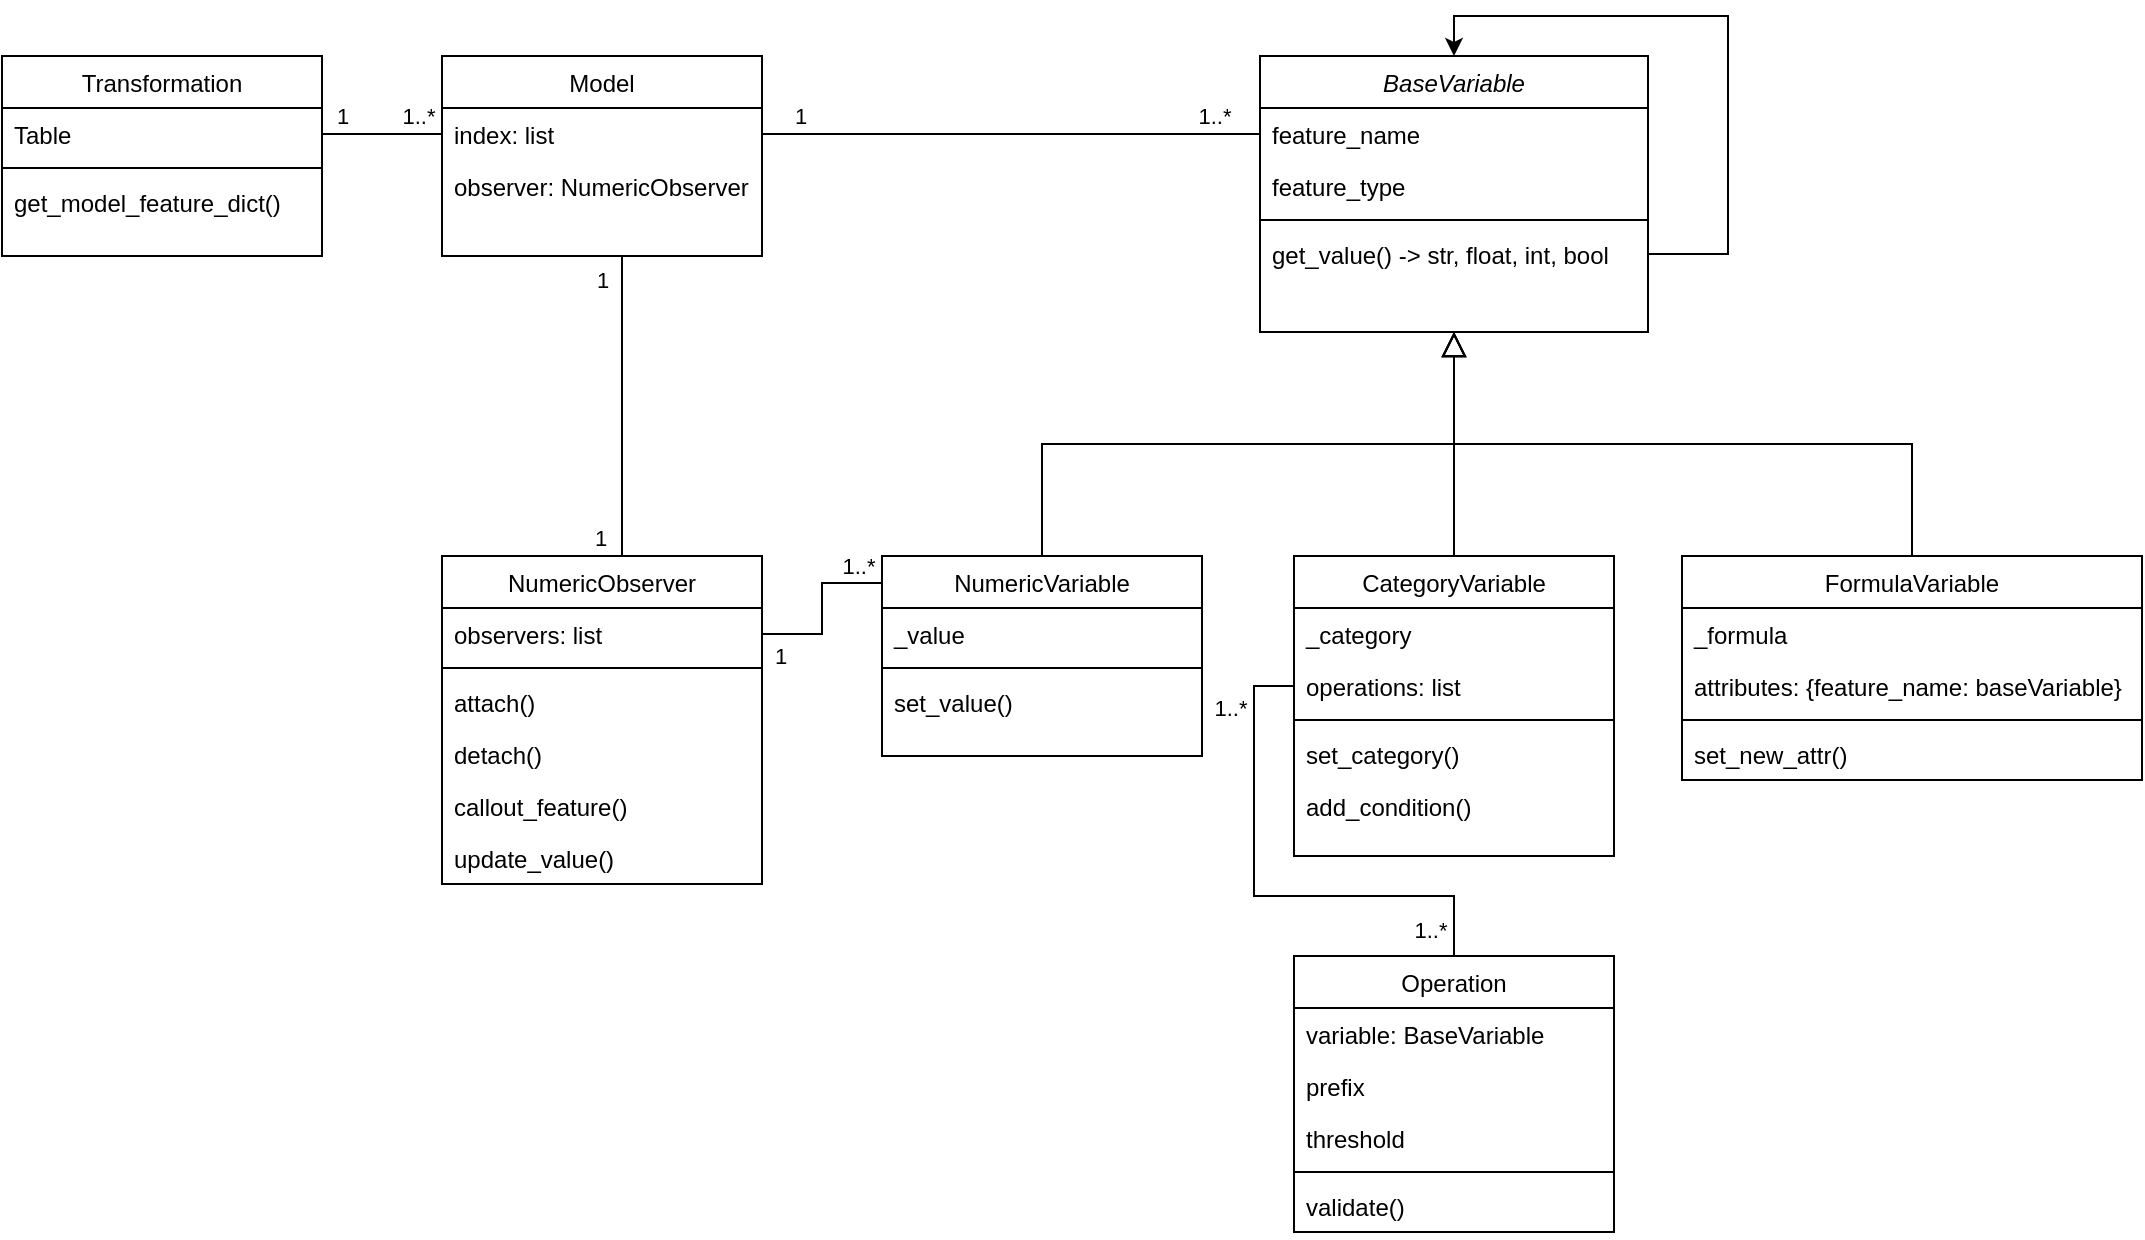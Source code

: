 <mxfile version="21.1.2" type="device">
  <diagram id="C5RBs43oDa-KdzZeNtuy" name="Page-1">
    <mxGraphModel dx="2034" dy="704" grid="1" gridSize="10" guides="1" tooltips="1" connect="1" arrows="1" fold="1" page="1" pageScale="1" pageWidth="827" pageHeight="1169" math="0" shadow="0">
      <root>
        <mxCell id="WIyWlLk6GJQsqaUBKTNV-0" />
        <mxCell id="WIyWlLk6GJQsqaUBKTNV-1" parent="WIyWlLk6GJQsqaUBKTNV-0" />
        <mxCell id="zkfFHV4jXpPFQw0GAbJ--0" value="BaseVariable" style="swimlane;fontStyle=2;align=center;verticalAlign=top;childLayout=stackLayout;horizontal=1;startSize=26;horizontalStack=0;resizeParent=1;resizeLast=0;collapsible=1;marginBottom=0;rounded=0;shadow=0;strokeWidth=1;" parent="WIyWlLk6GJQsqaUBKTNV-1" vertex="1">
          <mxGeometry x="309" y="110" width="194" height="138" as="geometry">
            <mxRectangle x="230" y="140" width="160" height="26" as="alternateBounds" />
          </mxGeometry>
        </mxCell>
        <mxCell id="zkfFHV4jXpPFQw0GAbJ--1" value="feature_name" style="text;align=left;verticalAlign=top;spacingLeft=4;spacingRight=4;overflow=hidden;rotatable=0;points=[[0,0.5],[1,0.5]];portConstraint=eastwest;" parent="zkfFHV4jXpPFQw0GAbJ--0" vertex="1">
          <mxGeometry y="26" width="194" height="26" as="geometry" />
        </mxCell>
        <mxCell id="zkfFHV4jXpPFQw0GAbJ--2" value="feature_type" style="text;align=left;verticalAlign=top;spacingLeft=4;spacingRight=4;overflow=hidden;rotatable=0;points=[[0,0.5],[1,0.5]];portConstraint=eastwest;rounded=0;shadow=0;html=0;" parent="zkfFHV4jXpPFQw0GAbJ--0" vertex="1">
          <mxGeometry y="52" width="194" height="26" as="geometry" />
        </mxCell>
        <mxCell id="zkfFHV4jXpPFQw0GAbJ--4" value="" style="line;html=1;strokeWidth=1;align=left;verticalAlign=middle;spacingTop=-1;spacingLeft=3;spacingRight=3;rotatable=0;labelPosition=right;points=[];portConstraint=eastwest;" parent="zkfFHV4jXpPFQw0GAbJ--0" vertex="1">
          <mxGeometry y="78" width="194" height="8" as="geometry" />
        </mxCell>
        <mxCell id="2GVr96M68hEXO8cLdu5P-0" style="edgeStyle=orthogonalEdgeStyle;rounded=0;orthogonalLoop=1;jettySize=auto;html=1;entryX=0.5;entryY=0;entryDx=0;entryDy=0;" edge="1" parent="zkfFHV4jXpPFQw0GAbJ--0" source="zkfFHV4jXpPFQw0GAbJ--5" target="zkfFHV4jXpPFQw0GAbJ--0">
          <mxGeometry relative="1" as="geometry">
            <Array as="points">
              <mxPoint x="234" y="99" />
              <mxPoint x="234" y="-20" />
              <mxPoint x="97" y="-20" />
            </Array>
          </mxGeometry>
        </mxCell>
        <mxCell id="zkfFHV4jXpPFQw0GAbJ--5" value="get_value() -&gt; str, float, int, bool" style="text;align=left;verticalAlign=top;spacingLeft=4;spacingRight=4;overflow=hidden;rotatable=0;points=[[0,0.5],[1,0.5]];portConstraint=eastwest;" parent="zkfFHV4jXpPFQw0GAbJ--0" vertex="1">
          <mxGeometry y="86" width="194" height="26" as="geometry" />
        </mxCell>
        <mxCell id="zkfFHV4jXpPFQw0GAbJ--6" value="NumericVariable" style="swimlane;fontStyle=0;align=center;verticalAlign=top;childLayout=stackLayout;horizontal=1;startSize=26;horizontalStack=0;resizeParent=1;resizeLast=0;collapsible=1;marginBottom=0;rounded=0;shadow=0;strokeWidth=1;" parent="WIyWlLk6GJQsqaUBKTNV-1" vertex="1">
          <mxGeometry x="120" y="360" width="160" height="100" as="geometry">
            <mxRectangle x="130" y="380" width="160" height="26" as="alternateBounds" />
          </mxGeometry>
        </mxCell>
        <mxCell id="zkfFHV4jXpPFQw0GAbJ--7" value="_value" style="text;align=left;verticalAlign=top;spacingLeft=4;spacingRight=4;overflow=hidden;rotatable=0;points=[[0,0.5],[1,0.5]];portConstraint=eastwest;" parent="zkfFHV4jXpPFQw0GAbJ--6" vertex="1">
          <mxGeometry y="26" width="160" height="26" as="geometry" />
        </mxCell>
        <mxCell id="zkfFHV4jXpPFQw0GAbJ--9" value="" style="line;html=1;strokeWidth=1;align=left;verticalAlign=middle;spacingTop=-1;spacingLeft=3;spacingRight=3;rotatable=0;labelPosition=right;points=[];portConstraint=eastwest;" parent="zkfFHV4jXpPFQw0GAbJ--6" vertex="1">
          <mxGeometry y="52" width="160" height="8" as="geometry" />
        </mxCell>
        <mxCell id="zkfFHV4jXpPFQw0GAbJ--10" value="set_value()" style="text;align=left;verticalAlign=top;spacingLeft=4;spacingRight=4;overflow=hidden;rotatable=0;points=[[0,0.5],[1,0.5]];portConstraint=eastwest;fontStyle=0" parent="zkfFHV4jXpPFQw0GAbJ--6" vertex="1">
          <mxGeometry y="60" width="160" height="26" as="geometry" />
        </mxCell>
        <mxCell id="zkfFHV4jXpPFQw0GAbJ--12" value="" style="endArrow=block;endSize=10;endFill=0;shadow=0;strokeWidth=1;rounded=0;edgeStyle=elbowEdgeStyle;elbow=vertical;" parent="WIyWlLk6GJQsqaUBKTNV-1" source="zkfFHV4jXpPFQw0GAbJ--6" target="zkfFHV4jXpPFQw0GAbJ--0" edge="1">
          <mxGeometry width="160" relative="1" as="geometry">
            <mxPoint x="200" y="203" as="sourcePoint" />
            <mxPoint x="200" y="203" as="targetPoint" />
          </mxGeometry>
        </mxCell>
        <mxCell id="zkfFHV4jXpPFQw0GAbJ--13" value="FormulaVariable" style="swimlane;fontStyle=0;align=center;verticalAlign=top;childLayout=stackLayout;horizontal=1;startSize=26;horizontalStack=0;resizeParent=1;resizeLast=0;collapsible=1;marginBottom=0;rounded=0;shadow=0;strokeWidth=1;" parent="WIyWlLk6GJQsqaUBKTNV-1" vertex="1">
          <mxGeometry x="520" y="360" width="230" height="112" as="geometry">
            <mxRectangle x="340" y="380" width="170" height="26" as="alternateBounds" />
          </mxGeometry>
        </mxCell>
        <mxCell id="zkfFHV4jXpPFQw0GAbJ--14" value="_formula" style="text;align=left;verticalAlign=top;spacingLeft=4;spacingRight=4;overflow=hidden;rotatable=0;points=[[0,0.5],[1,0.5]];portConstraint=eastwest;" parent="zkfFHV4jXpPFQw0GAbJ--13" vertex="1">
          <mxGeometry y="26" width="230" height="26" as="geometry" />
        </mxCell>
        <mxCell id="j1bZDJrkU78nbK2PVOIy-35" value="attributes: {feature_name: baseVariable}" style="text;align=left;verticalAlign=top;spacingLeft=4;spacingRight=4;overflow=hidden;rotatable=0;points=[[0,0.5],[1,0.5]];portConstraint=eastwest;" parent="zkfFHV4jXpPFQw0GAbJ--13" vertex="1">
          <mxGeometry y="52" width="230" height="26" as="geometry" />
        </mxCell>
        <mxCell id="zkfFHV4jXpPFQw0GAbJ--15" value="" style="line;html=1;strokeWidth=1;align=left;verticalAlign=middle;spacingTop=-1;spacingLeft=3;spacingRight=3;rotatable=0;labelPosition=right;points=[];portConstraint=eastwest;" parent="zkfFHV4jXpPFQw0GAbJ--13" vertex="1">
          <mxGeometry y="78" width="230" height="8" as="geometry" />
        </mxCell>
        <mxCell id="j1bZDJrkU78nbK2PVOIy-36" value="set_new_attr()" style="text;align=left;verticalAlign=top;spacingLeft=4;spacingRight=4;overflow=hidden;rotatable=0;points=[[0,0.5],[1,0.5]];portConstraint=eastwest;" parent="zkfFHV4jXpPFQw0GAbJ--13" vertex="1">
          <mxGeometry y="86" width="230" height="26" as="geometry" />
        </mxCell>
        <mxCell id="zkfFHV4jXpPFQw0GAbJ--16" value="" style="endArrow=block;endSize=10;endFill=0;shadow=0;strokeWidth=1;rounded=0;edgeStyle=elbowEdgeStyle;elbow=vertical;" parent="WIyWlLk6GJQsqaUBKTNV-1" source="zkfFHV4jXpPFQw0GAbJ--13" target="zkfFHV4jXpPFQw0GAbJ--0" edge="1">
          <mxGeometry width="160" relative="1" as="geometry">
            <mxPoint x="210" y="373" as="sourcePoint" />
            <mxPoint x="310" y="271" as="targetPoint" />
            <Array as="points">
              <mxPoint x="406" y="304" />
              <mxPoint x="406" y="300" />
              <mxPoint x="450" y="300" />
              <mxPoint x="406" y="280" />
              <mxPoint x="300" y="304" />
            </Array>
          </mxGeometry>
        </mxCell>
        <mxCell id="zkfFHV4jXpPFQw0GAbJ--17" value="Transformation" style="swimlane;fontStyle=0;align=center;verticalAlign=top;childLayout=stackLayout;horizontal=1;startSize=26;horizontalStack=0;resizeParent=1;resizeLast=0;collapsible=1;marginBottom=0;rounded=0;shadow=0;strokeWidth=1;" parent="WIyWlLk6GJQsqaUBKTNV-1" vertex="1">
          <mxGeometry x="-320" y="110" width="160" height="100" as="geometry">
            <mxRectangle x="550" y="140" width="160" height="26" as="alternateBounds" />
          </mxGeometry>
        </mxCell>
        <mxCell id="zkfFHV4jXpPFQw0GAbJ--18" value="Table" style="text;align=left;verticalAlign=top;spacingLeft=4;spacingRight=4;overflow=hidden;rotatable=0;points=[[0,0.5],[1,0.5]];portConstraint=eastwest;" parent="zkfFHV4jXpPFQw0GAbJ--17" vertex="1">
          <mxGeometry y="26" width="160" height="26" as="geometry" />
        </mxCell>
        <mxCell id="zkfFHV4jXpPFQw0GAbJ--23" value="" style="line;html=1;strokeWidth=1;align=left;verticalAlign=middle;spacingTop=-1;spacingLeft=3;spacingRight=3;rotatable=0;labelPosition=right;points=[];portConstraint=eastwest;" parent="zkfFHV4jXpPFQw0GAbJ--17" vertex="1">
          <mxGeometry y="52" width="160" height="8" as="geometry" />
        </mxCell>
        <mxCell id="zkfFHV4jXpPFQw0GAbJ--24" value="get_model_feature_dict()" style="text;align=left;verticalAlign=top;spacingLeft=4;spacingRight=4;overflow=hidden;rotatable=0;points=[[0,0.5],[1,0.5]];portConstraint=eastwest;" parent="zkfFHV4jXpPFQw0GAbJ--17" vertex="1">
          <mxGeometry y="60" width="160" height="26" as="geometry" />
        </mxCell>
        <mxCell id="j1bZDJrkU78nbK2PVOIy-3" style="edgeStyle=elbowEdgeStyle;rounded=0;orthogonalLoop=1;jettySize=auto;html=1;endSize=10;elbow=vertical;endArrow=block;endFill=0;entryX=0.5;entryY=1;entryDx=0;entryDy=0;" parent="WIyWlLk6GJQsqaUBKTNV-1" source="j1bZDJrkU78nbK2PVOIy-0" target="zkfFHV4jXpPFQw0GAbJ--0" edge="1">
          <mxGeometry relative="1" as="geometry">
            <mxPoint x="420" y="248" as="targetPoint" />
            <Array as="points">
              <mxPoint x="406" y="330" />
            </Array>
          </mxGeometry>
        </mxCell>
        <mxCell id="j1bZDJrkU78nbK2PVOIy-0" value="CategoryVariable" style="swimlane;fontStyle=0;align=center;verticalAlign=top;childLayout=stackLayout;horizontal=1;startSize=26;horizontalStack=0;resizeParent=1;resizeLast=0;collapsible=1;marginBottom=0;rounded=0;shadow=0;strokeWidth=1;" parent="WIyWlLk6GJQsqaUBKTNV-1" vertex="1">
          <mxGeometry x="326" y="360" width="160" height="150" as="geometry">
            <mxRectangle x="340" y="380" width="170" height="26" as="alternateBounds" />
          </mxGeometry>
        </mxCell>
        <mxCell id="j1bZDJrkU78nbK2PVOIy-1" value="_category" style="text;align=left;verticalAlign=top;spacingLeft=4;spacingRight=4;overflow=hidden;rotatable=0;points=[[0,0.5],[1,0.5]];portConstraint=eastwest;" parent="j1bZDJrkU78nbK2PVOIy-0" vertex="1">
          <mxGeometry y="26" width="160" height="26" as="geometry" />
        </mxCell>
        <mxCell id="j1bZDJrkU78nbK2PVOIy-26" value="operations: list" style="text;align=left;verticalAlign=top;spacingLeft=4;spacingRight=4;overflow=hidden;rotatable=0;points=[[0,0.5],[1,0.5]];portConstraint=eastwest;" parent="j1bZDJrkU78nbK2PVOIy-0" vertex="1">
          <mxGeometry y="52" width="160" height="26" as="geometry" />
        </mxCell>
        <mxCell id="j1bZDJrkU78nbK2PVOIy-2" value="" style="line;html=1;strokeWidth=1;align=left;verticalAlign=middle;spacingTop=-1;spacingLeft=3;spacingRight=3;rotatable=0;labelPosition=right;points=[];portConstraint=eastwest;" parent="j1bZDJrkU78nbK2PVOIy-0" vertex="1">
          <mxGeometry y="78" width="160" height="8" as="geometry" />
        </mxCell>
        <mxCell id="j1bZDJrkU78nbK2PVOIy-28" value="set_category()" style="text;align=left;verticalAlign=top;spacingLeft=4;spacingRight=4;overflow=hidden;rotatable=0;points=[[0,0.5],[1,0.5]];portConstraint=eastwest;" parent="j1bZDJrkU78nbK2PVOIy-0" vertex="1">
          <mxGeometry y="86" width="160" height="26" as="geometry" />
        </mxCell>
        <mxCell id="j1bZDJrkU78nbK2PVOIy-27" value="add_condition()" style="text;align=left;verticalAlign=top;spacingLeft=4;spacingRight=4;overflow=hidden;rotatable=0;points=[[0,0.5],[1,0.5]];portConstraint=eastwest;" parent="j1bZDJrkU78nbK2PVOIy-0" vertex="1">
          <mxGeometry y="112" width="160" height="26" as="geometry" />
        </mxCell>
        <mxCell id="j1bZDJrkU78nbK2PVOIy-15" value="" style="edgeStyle=orthogonalEdgeStyle;rounded=0;orthogonalLoop=1;jettySize=auto;html=1;endArrow=none;endFill=0;" parent="WIyWlLk6GJQsqaUBKTNV-1" source="j1bZDJrkU78nbK2PVOIy-5" target="j1bZDJrkU78nbK2PVOIy-12" edge="1">
          <mxGeometry relative="1" as="geometry">
            <Array as="points">
              <mxPoint x="-10" y="230" />
              <mxPoint x="-10" y="230" />
            </Array>
          </mxGeometry>
        </mxCell>
        <mxCell id="j1bZDJrkU78nbK2PVOIy-18" value="1" style="edgeLabel;html=1;align=center;verticalAlign=middle;resizable=0;points=[];" parent="j1bZDJrkU78nbK2PVOIy-15" vertex="1" connectable="0">
          <mxGeometry x="-0.907" y="2" relative="1" as="geometry">
            <mxPoint x="-12" y="5" as="offset" />
          </mxGeometry>
        </mxCell>
        <mxCell id="j1bZDJrkU78nbK2PVOIy-5" value="Model" style="swimlane;fontStyle=0;align=center;verticalAlign=top;childLayout=stackLayout;horizontal=1;startSize=26;horizontalStack=0;resizeParent=1;resizeLast=0;collapsible=1;marginBottom=0;rounded=0;shadow=0;strokeWidth=1;" parent="WIyWlLk6GJQsqaUBKTNV-1" vertex="1">
          <mxGeometry x="-100" y="110" width="160" height="100" as="geometry">
            <mxRectangle x="550" y="140" width="160" height="26" as="alternateBounds" />
          </mxGeometry>
        </mxCell>
        <mxCell id="j1bZDJrkU78nbK2PVOIy-6" value="index: list" style="text;align=left;verticalAlign=top;spacingLeft=4;spacingRight=4;overflow=hidden;rotatable=0;points=[[0,0.5],[1,0.5]];portConstraint=eastwest;" parent="j1bZDJrkU78nbK2PVOIy-5" vertex="1">
          <mxGeometry y="26" width="160" height="26" as="geometry" />
        </mxCell>
        <mxCell id="j1bZDJrkU78nbK2PVOIy-9" value="observer: NumericObserver" style="text;align=left;verticalAlign=top;spacingLeft=4;spacingRight=4;overflow=hidden;rotatable=0;points=[[0,0.5],[1,0.5]];portConstraint=eastwest;" parent="j1bZDJrkU78nbK2PVOIy-5" vertex="1">
          <mxGeometry y="52" width="160" height="26" as="geometry" />
        </mxCell>
        <mxCell id="j1bZDJrkU78nbK2PVOIy-10" style="edgeStyle=orthogonalEdgeStyle;rounded=0;orthogonalLoop=1;jettySize=auto;html=1;entryX=0;entryY=0.5;entryDx=0;entryDy=0;endArrow=none;endFill=0;" parent="WIyWlLk6GJQsqaUBKTNV-1" source="j1bZDJrkU78nbK2PVOIy-6" target="zkfFHV4jXpPFQw0GAbJ--1" edge="1">
          <mxGeometry relative="1" as="geometry" />
        </mxCell>
        <mxCell id="j1bZDJrkU78nbK2PVOIy-16" value="1" style="edgeLabel;html=1;align=center;verticalAlign=middle;resizable=0;points=[];" parent="j1bZDJrkU78nbK2PVOIy-10" vertex="1" connectable="0">
          <mxGeometry x="-0.827" y="-1" relative="1" as="geometry">
            <mxPoint x="-3" y="-10" as="offset" />
          </mxGeometry>
        </mxCell>
        <mxCell id="j1bZDJrkU78nbK2PVOIy-17" value="1..*" style="edgeLabel;html=1;align=center;verticalAlign=middle;resizable=0;points=[];" parent="j1bZDJrkU78nbK2PVOIy-10" vertex="1" connectable="0">
          <mxGeometry x="0.81" relative="1" as="geometry">
            <mxPoint y="-9" as="offset" />
          </mxGeometry>
        </mxCell>
        <mxCell id="j1bZDJrkU78nbK2PVOIy-11" style="edgeStyle=orthogonalEdgeStyle;rounded=0;orthogonalLoop=1;jettySize=auto;html=1;exitX=1;exitY=0.5;exitDx=0;exitDy=0;entryX=0;entryY=0.5;entryDx=0;entryDy=0;endArrow=none;endFill=0;" parent="WIyWlLk6GJQsqaUBKTNV-1" source="zkfFHV4jXpPFQw0GAbJ--18" target="j1bZDJrkU78nbK2PVOIy-6" edge="1">
          <mxGeometry relative="1" as="geometry" />
        </mxCell>
        <mxCell id="j1bZDJrkU78nbK2PVOIy-20" value="1" style="edgeLabel;html=1;align=center;verticalAlign=middle;resizable=0;points=[];" parent="j1bZDJrkU78nbK2PVOIy-11" vertex="1" connectable="0">
          <mxGeometry relative="1" as="geometry">
            <mxPoint x="-20" y="-9" as="offset" />
          </mxGeometry>
        </mxCell>
        <mxCell id="j1bZDJrkU78nbK2PVOIy-22" value="1..*" style="edgeLabel;html=1;align=center;verticalAlign=middle;resizable=0;points=[];" parent="j1bZDJrkU78nbK2PVOIy-11" vertex="1" connectable="0">
          <mxGeometry x="0.603" y="1" relative="1" as="geometry">
            <mxPoint y="-8" as="offset" />
          </mxGeometry>
        </mxCell>
        <mxCell id="j1bZDJrkU78nbK2PVOIy-12" value="NumericObserver" style="swimlane;fontStyle=0;align=center;verticalAlign=top;childLayout=stackLayout;horizontal=1;startSize=26;horizontalStack=0;resizeParent=1;resizeLast=0;collapsible=1;marginBottom=0;rounded=0;shadow=0;strokeWidth=1;" parent="WIyWlLk6GJQsqaUBKTNV-1" vertex="1">
          <mxGeometry x="-100" y="360" width="160" height="164" as="geometry">
            <mxRectangle x="550" y="140" width="160" height="26" as="alternateBounds" />
          </mxGeometry>
        </mxCell>
        <mxCell id="j1bZDJrkU78nbK2PVOIy-13" value="observers: list" style="text;align=left;verticalAlign=top;spacingLeft=4;spacingRight=4;overflow=hidden;rotatable=0;points=[[0,0.5],[1,0.5]];portConstraint=eastwest;" parent="j1bZDJrkU78nbK2PVOIy-12" vertex="1">
          <mxGeometry y="26" width="160" height="26" as="geometry" />
        </mxCell>
        <mxCell id="j1bZDJrkU78nbK2PVOIy-37" value="" style="line;html=1;strokeWidth=1;align=left;verticalAlign=middle;spacingTop=-1;spacingLeft=3;spacingRight=3;rotatable=0;labelPosition=right;points=[];portConstraint=eastwest;" parent="j1bZDJrkU78nbK2PVOIy-12" vertex="1">
          <mxGeometry y="52" width="160" height="8" as="geometry" />
        </mxCell>
        <mxCell id="j1bZDJrkU78nbK2PVOIy-38" value="attach()" style="text;align=left;verticalAlign=top;spacingLeft=4;spacingRight=4;overflow=hidden;rotatable=0;points=[[0,0.5],[1,0.5]];portConstraint=eastwest;" parent="j1bZDJrkU78nbK2PVOIy-12" vertex="1">
          <mxGeometry y="60" width="160" height="26" as="geometry" />
        </mxCell>
        <mxCell id="j1bZDJrkU78nbK2PVOIy-39" value="detach()" style="text;align=left;verticalAlign=top;spacingLeft=4;spacingRight=4;overflow=hidden;rotatable=0;points=[[0,0.5],[1,0.5]];portConstraint=eastwest;" parent="j1bZDJrkU78nbK2PVOIy-12" vertex="1">
          <mxGeometry y="86" width="160" height="26" as="geometry" />
        </mxCell>
        <mxCell id="j1bZDJrkU78nbK2PVOIy-40" value="callout_feature()" style="text;align=left;verticalAlign=top;spacingLeft=4;spacingRight=4;overflow=hidden;rotatable=0;points=[[0,0.5],[1,0.5]];portConstraint=eastwest;" parent="j1bZDJrkU78nbK2PVOIy-12" vertex="1">
          <mxGeometry y="112" width="160" height="26" as="geometry" />
        </mxCell>
        <mxCell id="j1bZDJrkU78nbK2PVOIy-41" value="update_value()" style="text;align=left;verticalAlign=top;spacingLeft=4;spacingRight=4;overflow=hidden;rotatable=0;points=[[0,0.5],[1,0.5]];portConstraint=eastwest;" parent="j1bZDJrkU78nbK2PVOIy-12" vertex="1">
          <mxGeometry y="138" width="160" height="26" as="geometry" />
        </mxCell>
        <mxCell id="j1bZDJrkU78nbK2PVOIy-19" value="1" style="edgeLabel;html=1;align=center;verticalAlign=middle;resizable=0;points=[];" parent="WIyWlLk6GJQsqaUBKTNV-1" vertex="1" connectable="0">
          <mxGeometry x="-9.963" y="231.667" as="geometry">
            <mxPoint x="-11" y="119" as="offset" />
          </mxGeometry>
        </mxCell>
        <mxCell id="j1bZDJrkU78nbK2PVOIy-23" value="Operation" style="swimlane;fontStyle=0;align=center;verticalAlign=top;childLayout=stackLayout;horizontal=1;startSize=26;horizontalStack=0;resizeParent=1;resizeLast=0;collapsible=1;marginBottom=0;rounded=0;shadow=0;strokeWidth=1;" parent="WIyWlLk6GJQsqaUBKTNV-1" vertex="1">
          <mxGeometry x="326" y="560" width="160" height="138" as="geometry">
            <mxRectangle x="340" y="380" width="170" height="26" as="alternateBounds" />
          </mxGeometry>
        </mxCell>
        <mxCell id="j1bZDJrkU78nbK2PVOIy-24" value="variable: BaseVariable" style="text;align=left;verticalAlign=top;spacingLeft=4;spacingRight=4;overflow=hidden;rotatable=0;points=[[0,0.5],[1,0.5]];portConstraint=eastwest;" parent="j1bZDJrkU78nbK2PVOIy-23" vertex="1">
          <mxGeometry y="26" width="160" height="26" as="geometry" />
        </mxCell>
        <mxCell id="j1bZDJrkU78nbK2PVOIy-29" value="prefix" style="text;align=left;verticalAlign=top;spacingLeft=4;spacingRight=4;overflow=hidden;rotatable=0;points=[[0,0.5],[1,0.5]];portConstraint=eastwest;" parent="j1bZDJrkU78nbK2PVOIy-23" vertex="1">
          <mxGeometry y="52" width="160" height="26" as="geometry" />
        </mxCell>
        <mxCell id="j1bZDJrkU78nbK2PVOIy-30" value="threshold" style="text;align=left;verticalAlign=top;spacingLeft=4;spacingRight=4;overflow=hidden;rotatable=0;points=[[0,0.5],[1,0.5]];portConstraint=eastwest;" parent="j1bZDJrkU78nbK2PVOIy-23" vertex="1">
          <mxGeometry y="78" width="160" height="26" as="geometry" />
        </mxCell>
        <mxCell id="j1bZDJrkU78nbK2PVOIy-25" value="" style="line;html=1;strokeWidth=1;align=left;verticalAlign=middle;spacingTop=-1;spacingLeft=3;spacingRight=3;rotatable=0;labelPosition=right;points=[];portConstraint=eastwest;" parent="j1bZDJrkU78nbK2PVOIy-23" vertex="1">
          <mxGeometry y="104" width="160" height="8" as="geometry" />
        </mxCell>
        <mxCell id="j1bZDJrkU78nbK2PVOIy-34" value="validate()" style="text;align=left;verticalAlign=top;spacingLeft=4;spacingRight=4;overflow=hidden;rotatable=0;points=[[0,0.5],[1,0.5]];portConstraint=eastwest;" parent="j1bZDJrkU78nbK2PVOIy-23" vertex="1">
          <mxGeometry y="112" width="160" height="26" as="geometry" />
        </mxCell>
        <mxCell id="j1bZDJrkU78nbK2PVOIy-31" style="edgeStyle=orthogonalEdgeStyle;rounded=0;orthogonalLoop=1;jettySize=auto;html=1;endArrow=none;endFill=0;" parent="WIyWlLk6GJQsqaUBKTNV-1" source="j1bZDJrkU78nbK2PVOIy-26" target="j1bZDJrkU78nbK2PVOIy-23" edge="1">
          <mxGeometry relative="1" as="geometry">
            <Array as="points">
              <mxPoint x="306" y="425" />
              <mxPoint x="306" y="530" />
              <mxPoint x="406" y="530" />
            </Array>
          </mxGeometry>
        </mxCell>
        <mxCell id="j1bZDJrkU78nbK2PVOIy-32" value="1..*" style="edgeLabel;html=1;align=center;verticalAlign=middle;resizable=0;points=[];" parent="j1bZDJrkU78nbK2PVOIy-31" vertex="1" connectable="0">
          <mxGeometry x="-0.786" y="-1" relative="1" as="geometry">
            <mxPoint x="-11" y="3" as="offset" />
          </mxGeometry>
        </mxCell>
        <mxCell id="j1bZDJrkU78nbK2PVOIy-33" value="1..*" style="edgeLabel;html=1;align=center;verticalAlign=middle;resizable=0;points=[];" parent="j1bZDJrkU78nbK2PVOIy-31" vertex="1" connectable="0">
          <mxGeometry x="0.872" relative="1" as="geometry">
            <mxPoint x="-12" y="3" as="offset" />
          </mxGeometry>
        </mxCell>
        <mxCell id="j1bZDJrkU78nbK2PVOIy-42" style="edgeStyle=orthogonalEdgeStyle;rounded=0;orthogonalLoop=1;jettySize=auto;html=1;entryX=0;entryY=0.135;entryDx=0;entryDy=0;entryPerimeter=0;endArrow=none;endFill=0;" parent="WIyWlLk6GJQsqaUBKTNV-1" source="j1bZDJrkU78nbK2PVOIy-13" target="zkfFHV4jXpPFQw0GAbJ--6" edge="1">
          <mxGeometry relative="1" as="geometry" />
        </mxCell>
        <mxCell id="j1bZDJrkU78nbK2PVOIy-43" value="1" style="edgeLabel;html=1;align=center;verticalAlign=middle;resizable=0;points=[];" parent="j1bZDJrkU78nbK2PVOIy-42" vertex="1" connectable="0">
          <mxGeometry x="-0.795" relative="1" as="geometry">
            <mxPoint y="11" as="offset" />
          </mxGeometry>
        </mxCell>
        <mxCell id="j1bZDJrkU78nbK2PVOIy-44" value="1..*" style="edgeLabel;html=1;align=center;verticalAlign=middle;resizable=0;points=[];" parent="j1bZDJrkU78nbK2PVOIy-42" vertex="1" connectable="0">
          <mxGeometry x="0.786" relative="1" as="geometry">
            <mxPoint x="-3" y="-9" as="offset" />
          </mxGeometry>
        </mxCell>
      </root>
    </mxGraphModel>
  </diagram>
</mxfile>
